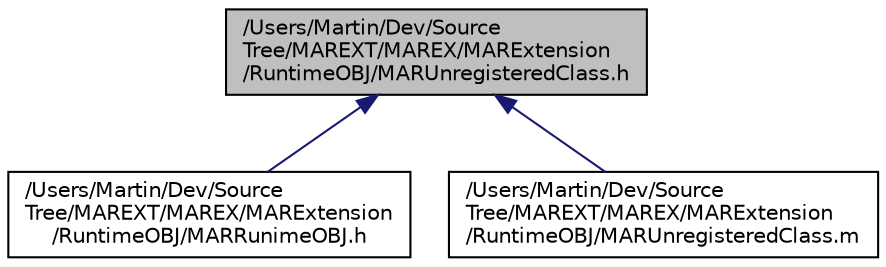 digraph "/Users/Martin/Dev/SourceTree/MAREXT/MAREX/MARExtension/RuntimeOBJ/MARUnregisteredClass.h"
{
  edge [fontname="Helvetica",fontsize="10",labelfontname="Helvetica",labelfontsize="10"];
  node [fontname="Helvetica",fontsize="10",shape=record];
  Node7 [label="/Users/Martin/Dev/Source\lTree/MAREXT/MAREX/MARExtension\l/RuntimeOBJ/MARUnregisteredClass.h",height=0.2,width=0.4,color="black", fillcolor="grey75", style="filled", fontcolor="black"];
  Node7 -> Node8 [dir="back",color="midnightblue",fontsize="10",style="solid",fontname="Helvetica"];
  Node8 [label="/Users/Martin/Dev/Source\lTree/MAREXT/MAREX/MARExtension\l/RuntimeOBJ/MARRunimeOBJ.h",height=0.2,width=0.4,color="black", fillcolor="white", style="filled",URL="$_m_a_r_runime_o_b_j_8h.html"];
  Node7 -> Node9 [dir="back",color="midnightblue",fontsize="10",style="solid",fontname="Helvetica"];
  Node9 [label="/Users/Martin/Dev/Source\lTree/MAREXT/MAREX/MARExtension\l/RuntimeOBJ/MARUnregisteredClass.m",height=0.2,width=0.4,color="black", fillcolor="white", style="filled",URL="$_m_a_r_unregistered_class_8m.html"];
}
